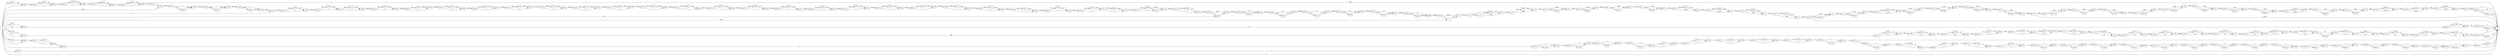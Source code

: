 digraph {
	graph [rankdir=LR]
	node [shape=rectangle]
	2 -> 56 [label=2560]
	56 -> 161 [label=39137]
	161 -> 173 [label=39133]
	161 -> 43625 [label=4]
	173 -> 194 [label=2560]
	173 -> 43625 [label=36573]
	194 -> 223 [label=39137]
	223 -> 244 [label=2560]
	223 -> 43652 [label=36577]
	244 -> 260 [label=39137]
	260 -> 295 [label=2560]
	260 -> 43686 [label=36577]
	295 -> 323 [label=39137]
	323 -> 343 [label=39133]
	323 -> 49696 [label=4]
	343 -> 391 [label=39137]
	391 -> 480 [label=2560]
	391 -> 43774 [label=36577]
	480 -> 505 [label=39137]
	505 -> 526 [label=2560]
	505 -> 43794 [label=36577]
	526 -> 637 [label=39137]
	637 -> 658 [label=2560]
	637 -> 43814 [label=36577]
	658 -> 670 [label=39137]
	670 -> 691 [label=2560]
	670 -> 43834 [label=36577]
	691 -> 794 [label=39137]
	794 -> 815 [label=2560]
	794 -> 43854 [label=36577]
	815 -> 851 [label=39137]
	851 -> 872 [label=2560]
	851 -> 43874 [label=36577]
	872 -> 898 [label=39137]
	898 -> 1 [label=1]
	898 -> 919 [label=2559]
	898 -> 43894 [label=36577]
	919 -> 937 [label=39136]
	937 -> 958 [label=2559]
	937 -> 43914 [label=36577]
	958 -> 985 [label=39136]
	985 -> 1006 [label=2559]
	985 -> 43934 [label=36577]
	1006 -> 1027 [label=2559]
	1006 -> 43954 [label=36577]
	1027 -> 1222 [label=39136]
	1222 -> 1264 [label=2559]
	1222 -> 43995 [label=36577]
	1264 -> 1291 [label=39136]
	1291 -> 1312 [label=2559]
	1291 -> 44015 [label=36577]
	1312 -> 1411 [label=39136]
	1411 -> 1432 [label=2559]
	1411 -> 44035 [label=36577]
	1432 -> 1477 [label=39136]
	1477 -> 1 [label=36573]
	1477 -> 1483 [label=2563]
	1483 -> 1504 [label=2559]
	1483 -> 49716 [label=4]
	1504 -> 1588 [label=2563]
	1588 -> 1609 [label=2559]
	1588 -> 49736 [label=4]
	1609 -> 1630 [label=2563]
	1630 -> 1654 [label=2559]
	1630 -> 49759 [label=4]
	1654 -> 1666 [label=2563]
	1666 -> 1693 [label=2559]
	1666 -> 49785 [label=4]
	1693 -> 1732 [label=2563]
	1732 -> 1762 [label=2559]
	1732 -> 49814 [label=4]
	1762 -> 1765 [label=2563]
	1765 -> 1792 [label=2559]
	1765 -> 49840 [label=4]
	1792 -> 1903 [label=2563]
	1903 -> 1943 [label=2559]
	1903 -> 49879 [label=4]
	1943 -> 1960 [label=2563]
	1960 -> 1981 [label=2559]
	1960 -> 49899 [label=4]
	1981 -> 2020 [label=2563]
	2020 -> 2060 [label=2559]
	2020 -> 49938 [label=4]
	2060 -> 2104 [label=2563]
	2104 -> 2125 [label=2559]
	2104 -> 49958 [label=4]
	2125 -> 2131 [label=2563]
	2131 -> 2153 [label=2559]
	2131 -> 49979 [label=4]
	2153 -> 2251 [label=2563]
	2251 -> 2272 [label=2559]
	2251 -> 49999 [label=4]
	2272 -> 2308 [label=2563]
	2308 -> 2329 [label=2559]
	2308 -> 50019 [label=4]
	2329 -> 2382 [label=2563]
	2382 -> 2403 [label=2559]
	2382 -> 50039 [label=4]
	2403 -> 2510 [label=2563]
	2510 -> 1 [label=4]
	2510 -> 5560 [label=2559]
	5560 -> 1 [label=40]
	5560 -> 5982 [label=2519]
	5982 -> 1 [label=2519]
	7636 -> 7637 [label=1]
	7637 -> 9388 [label=50]
	9388 -> 9409 [label=1]
	9388 -> 17964 [label=49]
	9409 -> 11963 [label=50]
	11963 -> 1 [label=1]
	11963 -> 19618 [label=49]
	16739 -> 16740 [label=81]
	16740 -> 16751 [label=806]
	16751 -> 16772 [label=81]
	16751 -> 50059 [label=725]
	16772 -> 16789 [label=806]
	16789 -> 16810 [label=81]
	16789 -> 50079 [label=725]
	16810 -> 16819 [label=806]
	16819 -> 16840 [label=81]
	16819 -> 50099 [label=725]
	16840 -> 16861 [label=806]
	16861 -> 16882 [label=81]
	16861 -> 50119 [label=725]
	16882 -> 16963 [label=806]
	16963 -> 16984 [label=81]
	16963 -> 50139 [label=725]
	16984 -> 17008 [label=81]
	16984 -> 50162 [label=725]
	17008 -> 17071 [label=806]
	17071 -> 17092 [label=81]
	17071 -> 50182 [label=725]
	17092 -> 17119 [label=806]
	17119 -> 17143 [label=81]
	17119 -> 50205 [label=725]
	17143 -> 17152 [label=806]
	17152 -> 17173 [label=81]
	17152 -> 50225 [label=725]
	17173 -> 17185 [label=806]
	17185 -> 17239 [label=81]
	17185 -> 50278 [label=725]
	17239 -> 17251 [label=806]
	17251 -> 17272 [label=81]
	17251 -> 50298 [label=725]
	17272 -> 17356 [label=806]
	17356 -> 17377 [label=81]
	17356 -> 50318 [label=725]
	17377 -> 17419 [label=806]
	17419 -> 17440 [label=81]
	17419 -> 50338 [label=725]
	17440 -> 17461 [label=81]
	17440 -> 50358 [label=725]
	17461 -> 17479 [label=806]
	17479 -> 17500 [label=81]
	17479 -> 50378 [label=725]
	17500 -> 17599 [label=81]
	17500 -> 50476 [label=725]
	17599 -> 17677 [label=81]
	17599 -> 50553 [label=725]
	17677 -> 17791 [label=81]
	17677 -> 50666 [label=725]
	17791 -> 17797 [label=806]
	17797 -> 17818 [label=81]
	17797 -> 50686 [label=725]
	17818 -> 17824 [label=806]
	17824 -> 17845 [label=81]
	17824 -> 50706 [label=725]
	17845 -> 17911 [label=806]
	17911 -> 17932 [label=81]
	17911 -> 50726 [label=725]
	17932 -> 17944 [label=806]
	17944 -> 1 [label=81]
	17944 -> 55502 [label=725]
	17964 -> 9409 [label=49]
	19618 -> 1 [label=49]
	19632 -> 19647 [label=310]
	19647 -> 19668 [label=1]
	19647 -> 49544 [label=309]
	19668 -> 19987 [label=310]
	19987 -> 20008 [label=1]
	19987 -> 49564 [label=309]
	20008 -> 20015 [label=310]
	20015 -> 20038 [label=1]
	20015 -> 49586 [label=309]
	20038 -> 20047 [label=310]
	20047 -> 20086 [label=1]
	20047 -> 49624 [label=309]
	20086 -> 20101 [label=310]
	20101 -> 20200 [label=1]
	20101 -> 1 [label=309]
	20200 -> 20257 [label=36574]
	20257 -> 20278 [label=1]
	20257 -> 42458 [label=36573]
	20278 -> 20305 [label=36574]
	20305 -> 20326 [label=1]
	20305 -> 42478 [label=36573]
	20326 -> 21138 [label=36574]
	21138 -> 21159 [label=1]
	21138 -> 42498 [label=36573]
	21159 -> 21223 [label=36574]
	21223 -> 22755 [label=36578]
	22755 -> 22776 [label=1]
	22755 -> 42518 [label=36577]
	22776 -> 22801 [label=36578]
	22801 -> 22817 [label=1]
	22801 -> 42532 [label=36577]
	22817 -> 22838 [label=1]
	22817 -> 42552 [label=36577]
	22838 -> 22890 [label=36578]
	22890 -> 22982 [label=1]
	22890 -> 42643 [label=36577]
	22982 -> 22983 [label=36578]
	22983 -> 23016 [label=1]
	22983 -> 42674 [label=36577]
	23016 -> 23022 [label=36578]
	23022 -> 23056 [label=1]
	23022 -> 42707 [label=36577]
	23056 -> 23080 [label=36578]
	23080 -> 23101 [label=1]
	23080 -> 42727 [label=36577]
	23101 -> 23112 [label=36578]
	23112 -> 23133 [label=1]
	23112 -> 42747 [label=36577]
	23133 -> 23188 [label=36578]
	23188 -> 23209 [label=1]
	23188 -> 42767 [label=36577]
	23209 -> 23258 [label=36578]
	23258 -> 23283 [label=1]
	23258 -> 42791 [label=36577]
	23283 -> 23329 [label=36578]
	23329 -> 23362 [label=1]
	23329 -> 42823 [label=36577]
	23362 -> 23376 [label=36578]
	23376 -> 23405 [label=1]
	23376 -> 42851 [label=36577]
	23405 -> 23421 [label=36578]
	23421 -> 23442 [label=1]
	23421 -> 42871 [label=36577]
	23442 -> 23475 [label=36578]
	23475 -> 23496 [label=1]
	23475 -> 42891 [label=36577]
	23496 -> 23575 [label=36578]
	23575 -> 23628 [label=1]
	23575 -> 42943 [label=36577]
	23628 -> 23652 [label=36578]
	23652 -> 23673 [label=1]
	23652 -> 42963 [label=36577]
	23673 -> 23685 [label=36578]
	23685 -> 23706 [label=1]
	23685 -> 42983 [label=36577]
	23706 -> 23721 [label=36578]
	23721 -> 23811 [label=1]
	23721 -> 43072 [label=36577]
	23811 -> 23821 [label=36578]
	23821 -> 23844 [label=1]
	23821 -> 43094 [label=36577]
	23844 -> 23854 [label=36578]
	23854 -> 23892 [label=1]
	23854 -> 43131 [label=36577]
	23892 -> 23895 [label=36578]
	23895 -> 23922 [label=1]
	23895 -> 43157 [label=36577]
	23922 -> 23988 [label=36578]
	23988 -> 24009 [label=1]
	23988 -> 43177 [label=36577]
	24009 -> 24010 [label=36578]
	24010 -> 24036 [label=1]
	24010 -> 43202 [label=36577]
	24036 -> 24042 [label=36578]
	24042 -> 24093 [label=1]
	24042 -> 43252 [label=36577]
	24093 -> 24108 [label=36578]
	24108 -> 24132 [label=1]
	24108 -> 43275 [label=36577]
	24132 -> 24153 [label=1]
	24132 -> 43295 [label=36577]
	24153 -> 24177 [label=36578]
	24177 -> 24204 [label=1]
	24177 -> 43308 [label=36577]
	24204 -> 24211 [label=5]
	24211 -> 24219 [label=36578]
	24219 -> 24240 [label=1]
	24219 -> 43348 [label=36577]
	24240 -> 24255 [label=36578]
	24255 -> 24281 [label=1]
	24255 -> 24285 [label=36577]
	24281 -> 24285 [label=41]
	24285 -> 24355 [label=36618]
	24355 -> 24391 [label=41]
	24355 -> 43412 [label=36577]
	24391 -> 24446 [label=36618]
	24446 -> 24485 [label=41]
	24446 -> 43450 [label=36577]
	24485 -> 24501 [label=36618]
	24501 -> 24523 [label=41]
	24501 -> 43471 [label=36577]
	24523 -> 24540 [label=36618]
	24540 -> 24568 [label=41]
	24540 -> 43498 [label=36577]
	24568 -> 24576 [label=36618]
	24576 -> 24612 [label=41]
	24576 -> 43533 [label=36577]
	24612 -> 24664 [label=36618]
	24664 -> 24690 [label=41]
	24664 -> 43558 [label=36577]
	24690 -> 24702 [label=36618]
	24702 -> 2 [label=41]
	24702 -> 56 [label=36577]
	24703 -> 24797 [label=6]
	24797 -> 24818 [label=2]
	24797 -> 37410 [label=4]
	24818 -> 24832 [label=6]
	24832 -> 24853 [label=2]
	24832 -> 37430 [label=4]
	24853 -> 24962 [label=6]
	24962 -> 24989 [label=2]
	24962 -> 37456 [label=4]
	24989 -> 25028 [label=6]
	25028 -> 25049 [label=2]
	25028 -> 37476 [label=4]
	25049 -> 25081 [label=2]
	25049 -> 37507 [label=4]
	25081 -> 25115 [label=6]
	25115 -> 25136 [label=2]
	25115 -> 37527 [label=4]
	25136 -> 25475 [label=6]
	25475 -> 25499 [label=2]
	25475 -> 37550 [label=4]
	25499 -> 25535 [label=6]
	25535 -> 25556 [label=2]
	25535 -> 37570 [label=4]
	25556 -> 25567 [label=6]
	25567 -> 25588 [label=2]
	25567 -> 37590 [label=4]
	25588 -> 25655 [label=6]
	25655 -> 25676 [label=2]
	25655 -> 37610 [label=4]
	25676 -> 25677 [label=6]
	25677 -> 1 [label=1]
	25677 -> 25835 [label=5]
	25835 -> 25874 [label=2]
	25835 -> 37648 [label=3]
	25874 -> 26091 [label=5]
	26091 -> 26112 [label=2]
	26091 -> 37668 [label=3]
	26112 -> 26206 [label=5]
	26206 -> 26227 [label=2]
	26206 -> 37688 [label=3]
	26227 -> 26421 [label=5]
	26421 -> 26460 [label=2]
	26421 -> 37726 [label=3]
	26460 -> 26514 [label=5]
	26514 -> 26551 [label=2]
	26514 -> 37762 [label=3]
	26551 -> 26565 [label=5]
	26565 -> 26598 [label=2]
	26565 -> 37794 [label=3]
	26598 -> 26763 [label=5]
	26763 -> 26796 [label=2]
	26763 -> 37826 [label=3]
	26796 -> 26819 [label=5]
	26819 -> 26840 [label=2]
	26819 -> 37846 [label=3]
	26840 -> 26946 [label=5]
	26946 -> 26973 [label=2]
	26946 -> 37872 [label=3]
	26973 -> 27138 [label=5]
	27138 -> 27168 [label=2]
	27138 -> 37901 [label=3]
	27168 -> 28533 [label=5]
	28533 -> 28554 [label=2]
	28533 -> 37921 [label=3]
	28554 -> 29054 [label=5]
	29054 -> 29075 [label=2]
	29054 -> 37941 [label=3]
	29075 -> 29108 [label=5]
	29108 -> 29129 [label=2]
	29108 -> 37961 [label=3]
	29129 -> 29168 [label=5]
	29168 -> 29189 [label=2]
	29168 -> 37981 [label=3]
	29189 -> 29258 [label=5]
	29258 -> 29279 [label=2]
	29258 -> 38001 [label=3]
	29279 -> 29291 [label=5]
	29291 -> 29314 [label=2]
	29291 -> 38023 [label=3]
	29314 -> 29369 [label=5]
	29369 -> 29402 [label=2]
	29369 -> 38055 [label=3]
	29402 -> 29495 [label=5]
	29495 -> 29516 [label=2]
	29495 -> 38075 [label=3]
	29516 -> 29653 [label=5]
	29653 -> 29690 [label=2]
	29653 -> 38111 [label=3]
	29690 -> 29714 [label=2]
	29690 -> 38134 [label=3]
	29714 -> 29957 [label=5]
	29957 -> 1 [label=3]
	29957 -> 30683 [label=2]
	30683 -> 1 [label=2]
	36665 -> 36937 [label=4]
	36937 -> 36958 [label=3]
	36937 -> 42434 [label=1]
	36958 -> 24703 [label=4]
	37410 -> 24818 [label=4]
	37430 -> 24853 [label=4]
	37456 -> 24989 [label=4]
	37476 -> 25049 [label=4]
	37507 -> 25081 [label=4]
	37527 -> 25136 [label=4]
	37550 -> 25499 [label=4]
	37570 -> 25556 [label=4]
	37590 -> 25588 [label=4]
	37610 -> 25676 [label=4]
	37648 -> 25874 [label=3]
	37668 -> 26112 [label=3]
	37688 -> 26227 [label=3]
	37726 -> 26460 [label=3]
	37762 -> 26551 [label=3]
	37794 -> 26598 [label=3]
	37826 -> 26796 [label=3]
	37846 -> 26840 [label=3]
	37872 -> 26973 [label=3]
	37901 -> 27168 [label=3]
	37921 -> 28554 [label=3]
	37941 -> 29075 [label=3]
	37961 -> 29129 [label=3]
	37981 -> 29189 [label=3]
	38001 -> 29279 [label=3]
	38023 -> 29314 [label=3]
	38055 -> 29402 [label=3]
	38075 -> 29516 [label=3]
	38111 -> 29690 [label=3]
	38134 -> 29714 [label=3]
	42414 -> 36665 [label=1]
	42434 -> 36958 [label=1]
	42458 -> 20278 [label=36573]
	42478 -> 20326 [label=36573]
	42498 -> 21159 [label=36573]
	42518 -> 22776 [label=36577]
	42532 -> 22817 [label=36577]
	42552 -> 22838 [label=36577]
	42643 -> 22982 [label=36577]
	42674 -> 23016 [label=36577]
	42707 -> 23056 [label=36577]
	42727 -> 23101 [label=36577]
	42747 -> 23133 [label=36577]
	42767 -> 23209 [label=36577]
	42791 -> 23283 [label=36577]
	42823 -> 23362 [label=36577]
	42851 -> 23405 [label=36577]
	42871 -> 23442 [label=36577]
	42891 -> 23496 [label=36577]
	42943 -> 23628 [label=36577]
	42963 -> 23673 [label=36577]
	42983 -> 23706 [label=36577]
	43072 -> 23811 [label=36577]
	43094 -> 23844 [label=36577]
	43131 -> 23892 [label=36577]
	43157 -> 23922 [label=36577]
	43177 -> 24009 [label=36577]
	43202 -> 24036 [label=36577]
	43252 -> 24093 [label=36577]
	43275 -> 24132 [label=36577]
	43295 -> 24153 [label=36577]
	43308 -> 24211 [label=36573]
	43308 -> 24204 [label=4]
	43348 -> 24240 [label=36577]
	43412 -> 24391 [label=36577]
	43450 -> 24485 [label=36577]
	43471 -> 24523 [label=36577]
	43498 -> 24568 [label=36577]
	43533 -> 24612 [label=36577]
	43558 -> 24690 [label=36577]
	43625 -> 194 [label=36577]
	43652 -> 244 [label=36577]
	43686 -> 295 [label=36577]
	43774 -> 480 [label=36577]
	43794 -> 526 [label=36577]
	43814 -> 658 [label=36577]
	43834 -> 691 [label=36577]
	43854 -> 815 [label=36577]
	43874 -> 872 [label=36577]
	43894 -> 919 [label=36577]
	43914 -> 958 [label=36577]
	43934 -> 1006 [label=36577]
	43954 -> 1027 [label=36577]
	43995 -> 1264 [label=36577]
	44015 -> 1312 [label=36577]
	44035 -> 1432 [label=36577]
	49524 -> 19632 [label=309]
	49544 -> 19668 [label=309]
	49564 -> 20008 [label=309]
	49586 -> 20038 [label=309]
	49624 -> 20086 [label=309]
	49696 -> 343 [label=4]
	49716 -> 1504 [label=4]
	49736 -> 1609 [label=4]
	49759 -> 1654 [label=4]
	49785 -> 1693 [label=4]
	49814 -> 1762 [label=4]
	49840 -> 1792 [label=4]
	49879 -> 1943 [label=4]
	49899 -> 1981 [label=4]
	49938 -> 2060 [label=4]
	49958 -> 2125 [label=4]
	49979 -> 2153 [label=4]
	49999 -> 2272 [label=4]
	50019 -> 2329 [label=4]
	50039 -> 2403 [label=4]
	50059 -> 16772 [label=725]
	50079 -> 16810 [label=725]
	50099 -> 16840 [label=725]
	50119 -> 16882 [label=725]
	50139 -> 16984 [label=725]
	50162 -> 17008 [label=725]
	50182 -> 17092 [label=725]
	50205 -> 17143 [label=725]
	50225 -> 17173 [label=725]
	50278 -> 17239 [label=725]
	50298 -> 17272 [label=725]
	50318 -> 17377 [label=725]
	50338 -> 17440 [label=725]
	50358 -> 17461 [label=725]
	50378 -> 17500 [label=725]
	50476 -> 17599 [label=725]
	50553 -> 17677 [label=725]
	50666 -> 17791 [label=725]
	50686 -> 17818 [label=725]
	50706 -> 17845 [label=725]
	50726 -> 17932 [label=725]
	55502 -> 1 [label=725]
	61483 -> 1 [label=1]
	0 -> 2 [label=2519]
	0 -> 7637 [label=49]
	0 -> 24281 [label=40]
	0 -> 24703 [label=2]
	0 -> 36665 [label=3]
	0 -> 21223 [label=4]
	0 -> 16740 [label=725]
	0 -> 7636 [label=1]
	0 -> 16739 [label=81]
	0 -> 19632 [label=1]
	0 -> 1 [label=2]
	0 -> 42414 [label=1]
	0 -> 20200 [label=36573]
	0 -> 49524 [label=309]
	0 -> 61483 [label=1]
}
